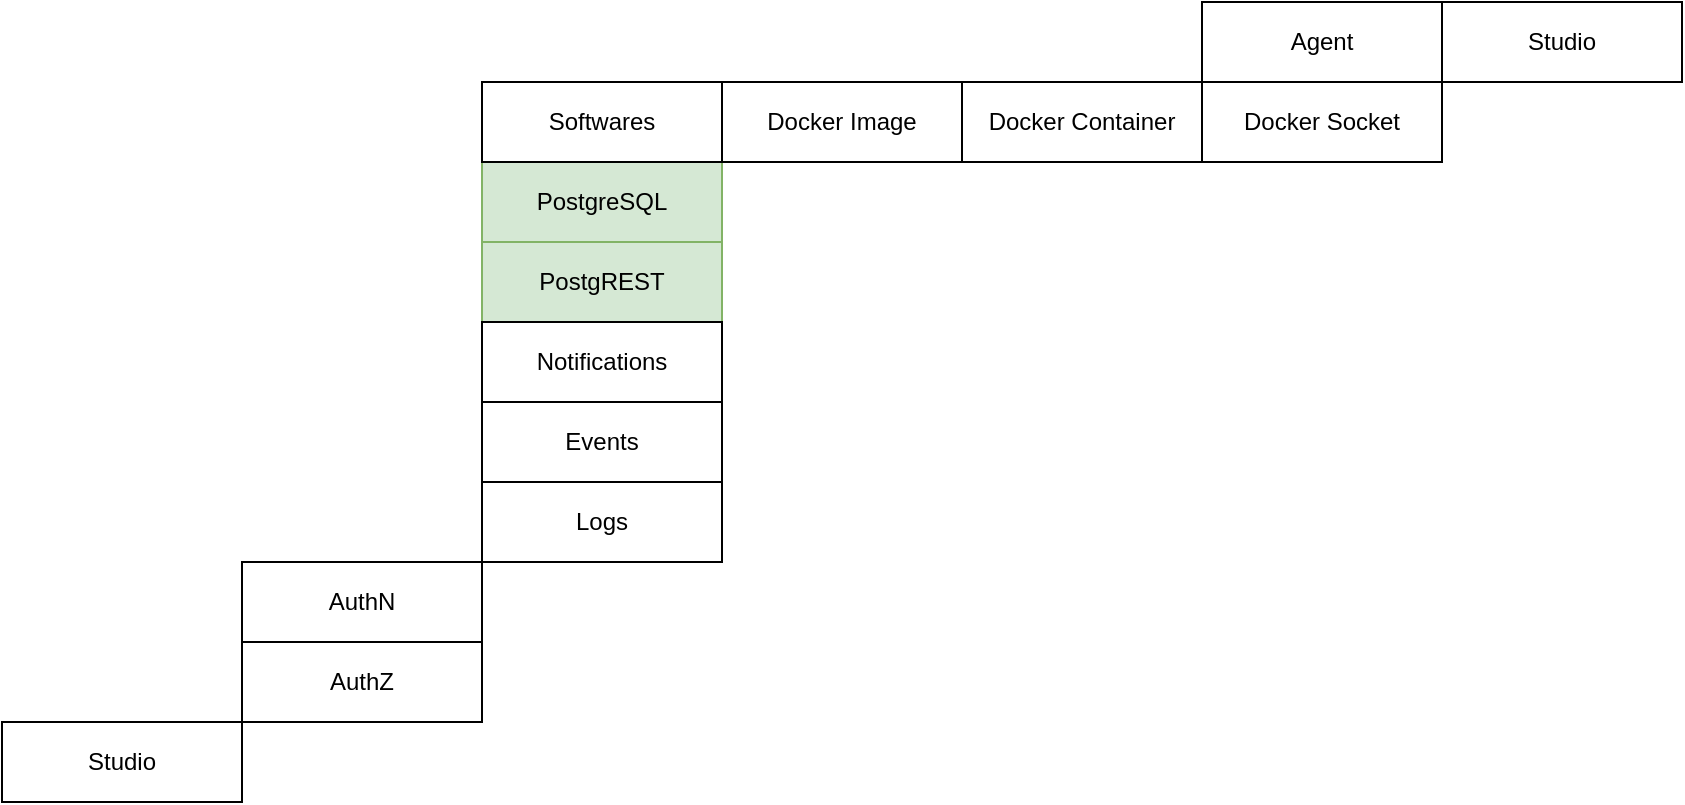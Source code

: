 <mxfile>
    <diagram id="EQl0ZV1IBUAq05MhxQN1" name="Page-1">
        <mxGraphModel dx="1166" dy="850" grid="1" gridSize="10" guides="1" tooltips="1" connect="1" arrows="1" fold="1" page="0" pageScale="1" pageWidth="850" pageHeight="1100" math="0" shadow="0">
            <root>
                <mxCell id="0"/>
                <mxCell id="1" parent="0"/>
                <mxCell id="2" value="AuthN" style="rounded=0;whiteSpace=wrap;html=1;" parent="1" vertex="1">
                    <mxGeometry x="-200" y="200" width="120" height="40" as="geometry"/>
                </mxCell>
                <mxCell id="3" value="PostgreSQL" style="rounded=0;whiteSpace=wrap;html=1;fillColor=#d5e8d4;strokeColor=#82b366;" vertex="1" parent="1">
                    <mxGeometry x="-80" width="120" height="40" as="geometry"/>
                </mxCell>
                <mxCell id="4" value="PostgREST" style="rounded=0;whiteSpace=wrap;html=1;fillColor=#d5e8d4;strokeColor=#82b366;" vertex="1" parent="1">
                    <mxGeometry x="-80" y="40" width="120" height="40" as="geometry"/>
                </mxCell>
                <mxCell id="5" value="AuthZ" style="rounded=0;whiteSpace=wrap;html=1;" vertex="1" parent="1">
                    <mxGeometry x="-200" y="240" width="120" height="40" as="geometry"/>
                </mxCell>
                <mxCell id="12" value="Agent" style="rounded=0;whiteSpace=wrap;html=1;" vertex="1" parent="1">
                    <mxGeometry x="280" y="-80" width="120" height="40" as="geometry"/>
                </mxCell>
                <mxCell id="13" value="Docker Socket" style="rounded=0;whiteSpace=wrap;html=1;" vertex="1" parent="1">
                    <mxGeometry x="280" y="-40" width="120" height="40" as="geometry"/>
                </mxCell>
                <mxCell id="15" value="Docker Image" style="rounded=0;whiteSpace=wrap;html=1;" vertex="1" parent="1">
                    <mxGeometry x="40" y="-40" width="120" height="40" as="geometry"/>
                </mxCell>
                <mxCell id="16" value="Docker Container" style="rounded=0;whiteSpace=wrap;html=1;" vertex="1" parent="1">
                    <mxGeometry x="160" y="-40" width="120" height="40" as="geometry"/>
                </mxCell>
                <mxCell id="18" value="Softwares" style="rounded=0;whiteSpace=wrap;html=1;" vertex="1" parent="1">
                    <mxGeometry x="-80" y="-40" width="120" height="40" as="geometry"/>
                </mxCell>
                <mxCell id="19" value="Studio" style="rounded=0;whiteSpace=wrap;html=1;" vertex="1" parent="1">
                    <mxGeometry x="400" y="-80" width="120" height="40" as="geometry"/>
                </mxCell>
                <mxCell id="20" value="Notifications" style="rounded=0;whiteSpace=wrap;html=1;" vertex="1" parent="1">
                    <mxGeometry x="-80" y="80" width="120" height="40" as="geometry"/>
                </mxCell>
                <mxCell id="21" value="Events" style="rounded=0;whiteSpace=wrap;html=1;" vertex="1" parent="1">
                    <mxGeometry x="-80" y="120" width="120" height="40" as="geometry"/>
                </mxCell>
                <mxCell id="23" value="Logs" style="rounded=0;whiteSpace=wrap;html=1;" vertex="1" parent="1">
                    <mxGeometry x="-80" y="160" width="120" height="40" as="geometry"/>
                </mxCell>
                <mxCell id="24" value="Studio" style="rounded=0;whiteSpace=wrap;html=1;" vertex="1" parent="1">
                    <mxGeometry x="-320" y="280" width="120" height="40" as="geometry"/>
                </mxCell>
            </root>
        </mxGraphModel>
    </diagram>
</mxfile>